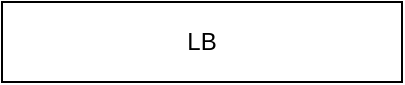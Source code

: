 <mxfile version="24.7.7">
  <diagram name="第 1 页" id="ELgZikGxyFZrcRhPYiOz">
    <mxGraphModel dx="954" dy="640" grid="1" gridSize="10" guides="1" tooltips="1" connect="1" arrows="1" fold="1" page="1" pageScale="1" pageWidth="827" pageHeight="1169" math="0" shadow="0">
      <root>
        <mxCell id="0" />
        <mxCell id="1" parent="0" />
        <mxCell id="Tl_9h9kS1ombBkFaapUN-1" value="LB" style="rounded=0;whiteSpace=wrap;html=1;" vertex="1" parent="1">
          <mxGeometry x="160" y="110" width="200" height="40" as="geometry" />
        </mxCell>
      </root>
    </mxGraphModel>
  </diagram>
</mxfile>
